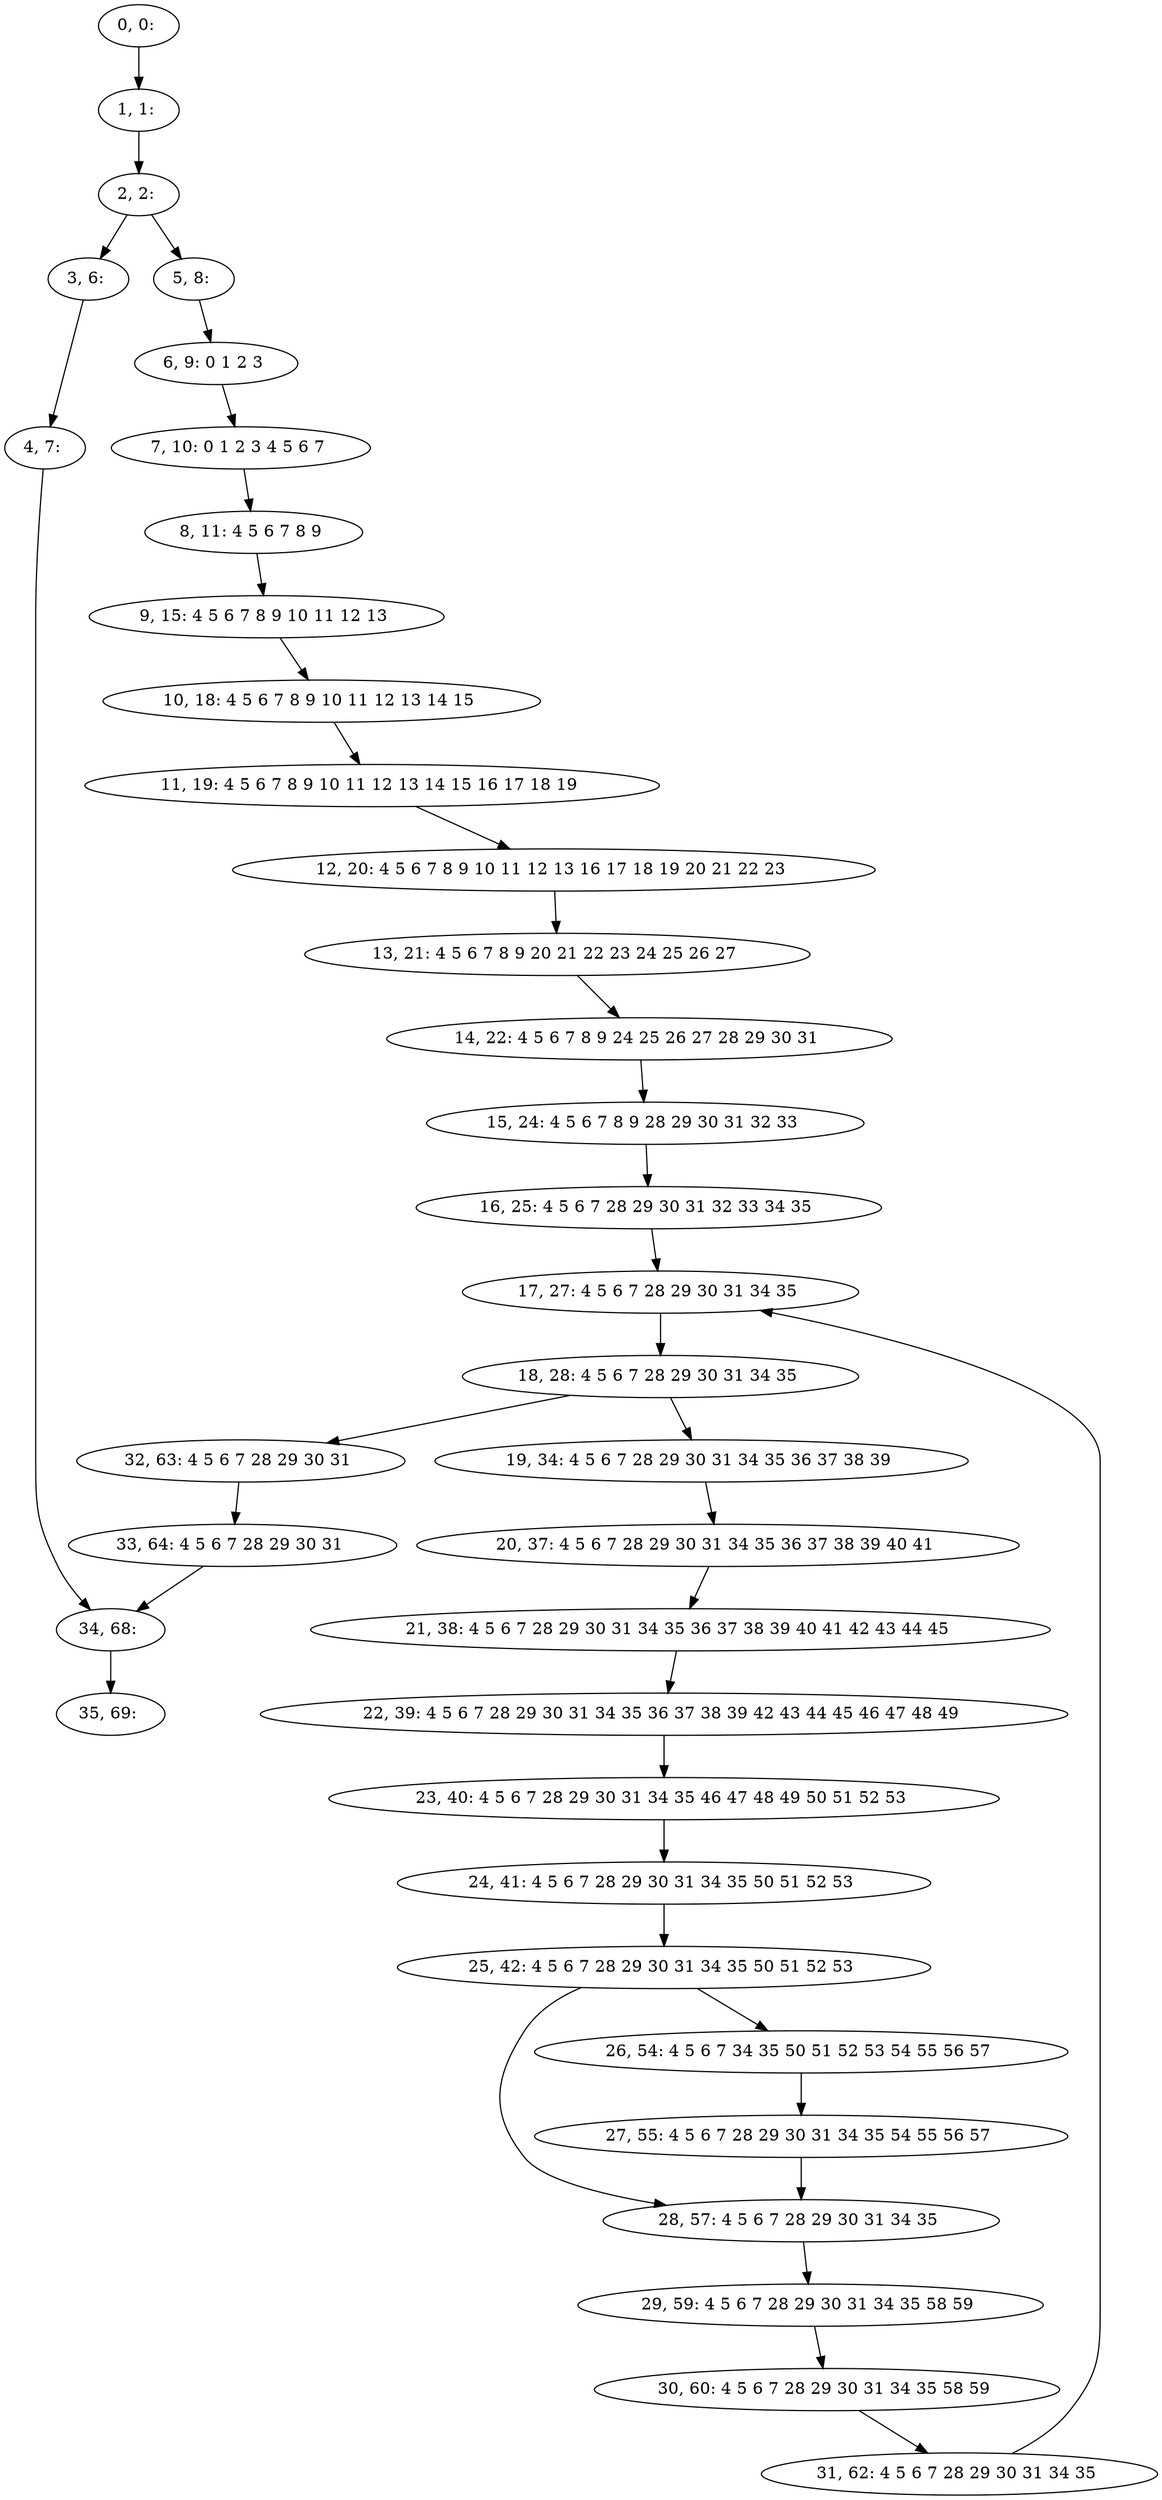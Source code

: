 digraph G {
0[label="0, 0: "];
1[label="1, 1: "];
2[label="2, 2: "];
3[label="3, 6: "];
4[label="4, 7: "];
5[label="5, 8: "];
6[label="6, 9: 0 1 2 3 "];
7[label="7, 10: 0 1 2 3 4 5 6 7 "];
8[label="8, 11: 4 5 6 7 8 9 "];
9[label="9, 15: 4 5 6 7 8 9 10 11 12 13 "];
10[label="10, 18: 4 5 6 7 8 9 10 11 12 13 14 15 "];
11[label="11, 19: 4 5 6 7 8 9 10 11 12 13 14 15 16 17 18 19 "];
12[label="12, 20: 4 5 6 7 8 9 10 11 12 13 16 17 18 19 20 21 22 23 "];
13[label="13, 21: 4 5 6 7 8 9 20 21 22 23 24 25 26 27 "];
14[label="14, 22: 4 5 6 7 8 9 24 25 26 27 28 29 30 31 "];
15[label="15, 24: 4 5 6 7 8 9 28 29 30 31 32 33 "];
16[label="16, 25: 4 5 6 7 28 29 30 31 32 33 34 35 "];
17[label="17, 27: 4 5 6 7 28 29 30 31 34 35 "];
18[label="18, 28: 4 5 6 7 28 29 30 31 34 35 "];
19[label="19, 34: 4 5 6 7 28 29 30 31 34 35 36 37 38 39 "];
20[label="20, 37: 4 5 6 7 28 29 30 31 34 35 36 37 38 39 40 41 "];
21[label="21, 38: 4 5 6 7 28 29 30 31 34 35 36 37 38 39 40 41 42 43 44 45 "];
22[label="22, 39: 4 5 6 7 28 29 30 31 34 35 36 37 38 39 42 43 44 45 46 47 48 49 "];
23[label="23, 40: 4 5 6 7 28 29 30 31 34 35 46 47 48 49 50 51 52 53 "];
24[label="24, 41: 4 5 6 7 28 29 30 31 34 35 50 51 52 53 "];
25[label="25, 42: 4 5 6 7 28 29 30 31 34 35 50 51 52 53 "];
26[label="26, 54: 4 5 6 7 34 35 50 51 52 53 54 55 56 57 "];
27[label="27, 55: 4 5 6 7 28 29 30 31 34 35 54 55 56 57 "];
28[label="28, 57: 4 5 6 7 28 29 30 31 34 35 "];
29[label="29, 59: 4 5 6 7 28 29 30 31 34 35 58 59 "];
30[label="30, 60: 4 5 6 7 28 29 30 31 34 35 58 59 "];
31[label="31, 62: 4 5 6 7 28 29 30 31 34 35 "];
32[label="32, 63: 4 5 6 7 28 29 30 31 "];
33[label="33, 64: 4 5 6 7 28 29 30 31 "];
34[label="34, 68: "];
35[label="35, 69: "];
0->1 ;
1->2 ;
2->3 ;
2->5 ;
3->4 ;
4->34 ;
5->6 ;
6->7 ;
7->8 ;
8->9 ;
9->10 ;
10->11 ;
11->12 ;
12->13 ;
13->14 ;
14->15 ;
15->16 ;
16->17 ;
17->18 ;
18->19 ;
18->32 ;
19->20 ;
20->21 ;
21->22 ;
22->23 ;
23->24 ;
24->25 ;
25->26 ;
25->28 ;
26->27 ;
27->28 ;
28->29 ;
29->30 ;
30->31 ;
31->17 ;
32->33 ;
33->34 ;
34->35 ;
}
